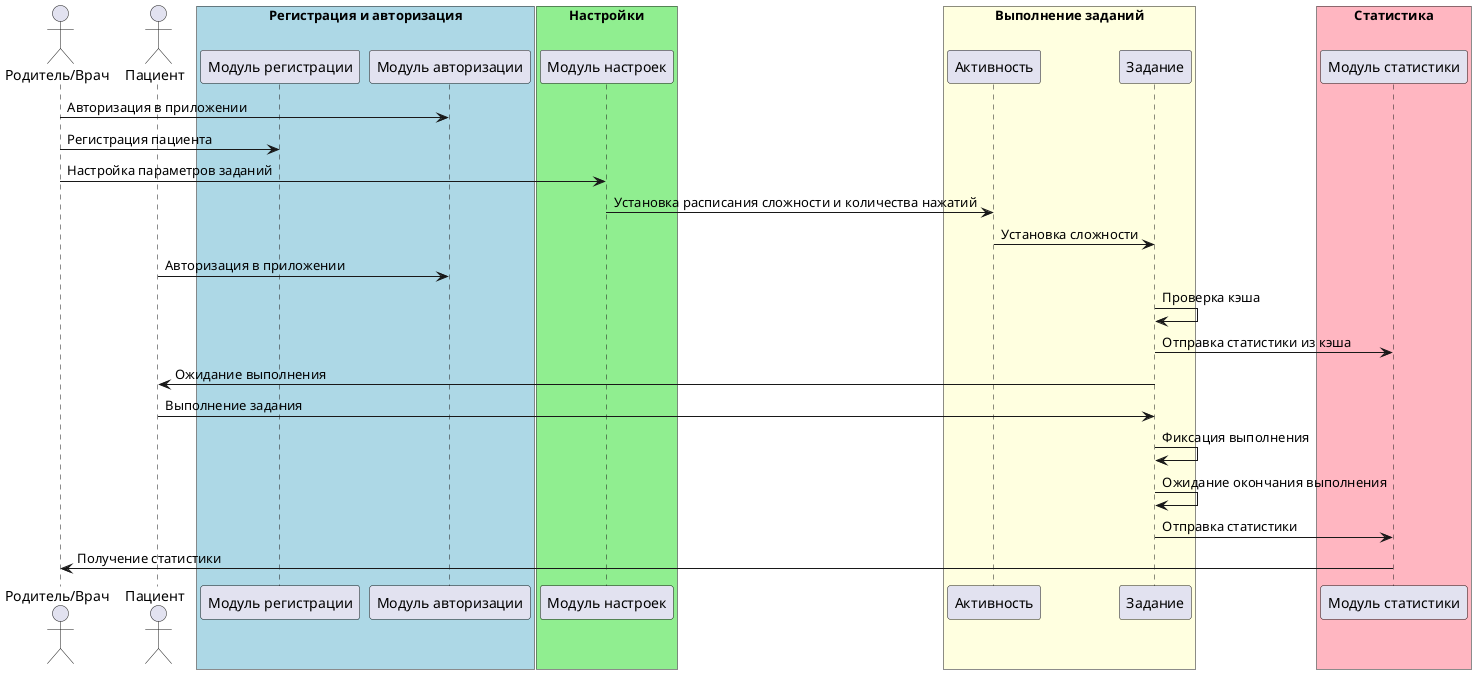 @startuml
actor "Родитель/Врач" as ParentDoctor
actor "Пациент" as Patient

box "Регистрация и авторизация" #lightblue
    participant "Модуль регистрации" as Reg
    participant "Модуль авторизации" as Auth
end box

box "Настройки" #lightgreen
    participant "Модуль настроек" as Settings
end box

box "Выполнение заданий" #lightyellow
    participant "Активность" as Activity
    participant "Задание" as Task
end box

box "Статистика" #lightpink
    participant "Модуль статистики" as Stat
end box

ParentDoctor -> Auth: Авторизация в приложении
ParentDoctor -> Reg: Регистрация пациента
ParentDoctor -> Settings: Настройка параметров заданий
Settings -> Activity: Установка расписания сложности и количества нажатий
Activity -> Task: Установка сложности 
Patient -> Auth: Авторизация в приложении
Task -> Task: Проверка кэша
Task -> Stat: Отправка статистики из кэша
Task -> Patient: Ожидание выполнения
Patient -> Task: Выполнение задания
Task -> Task: Фиксация выполнения
Task -> Task: Ожидание окончания выполнения
Task -> Stat: Отправка статистики
Stat -> ParentDoctor: Получение статистики
@enduml